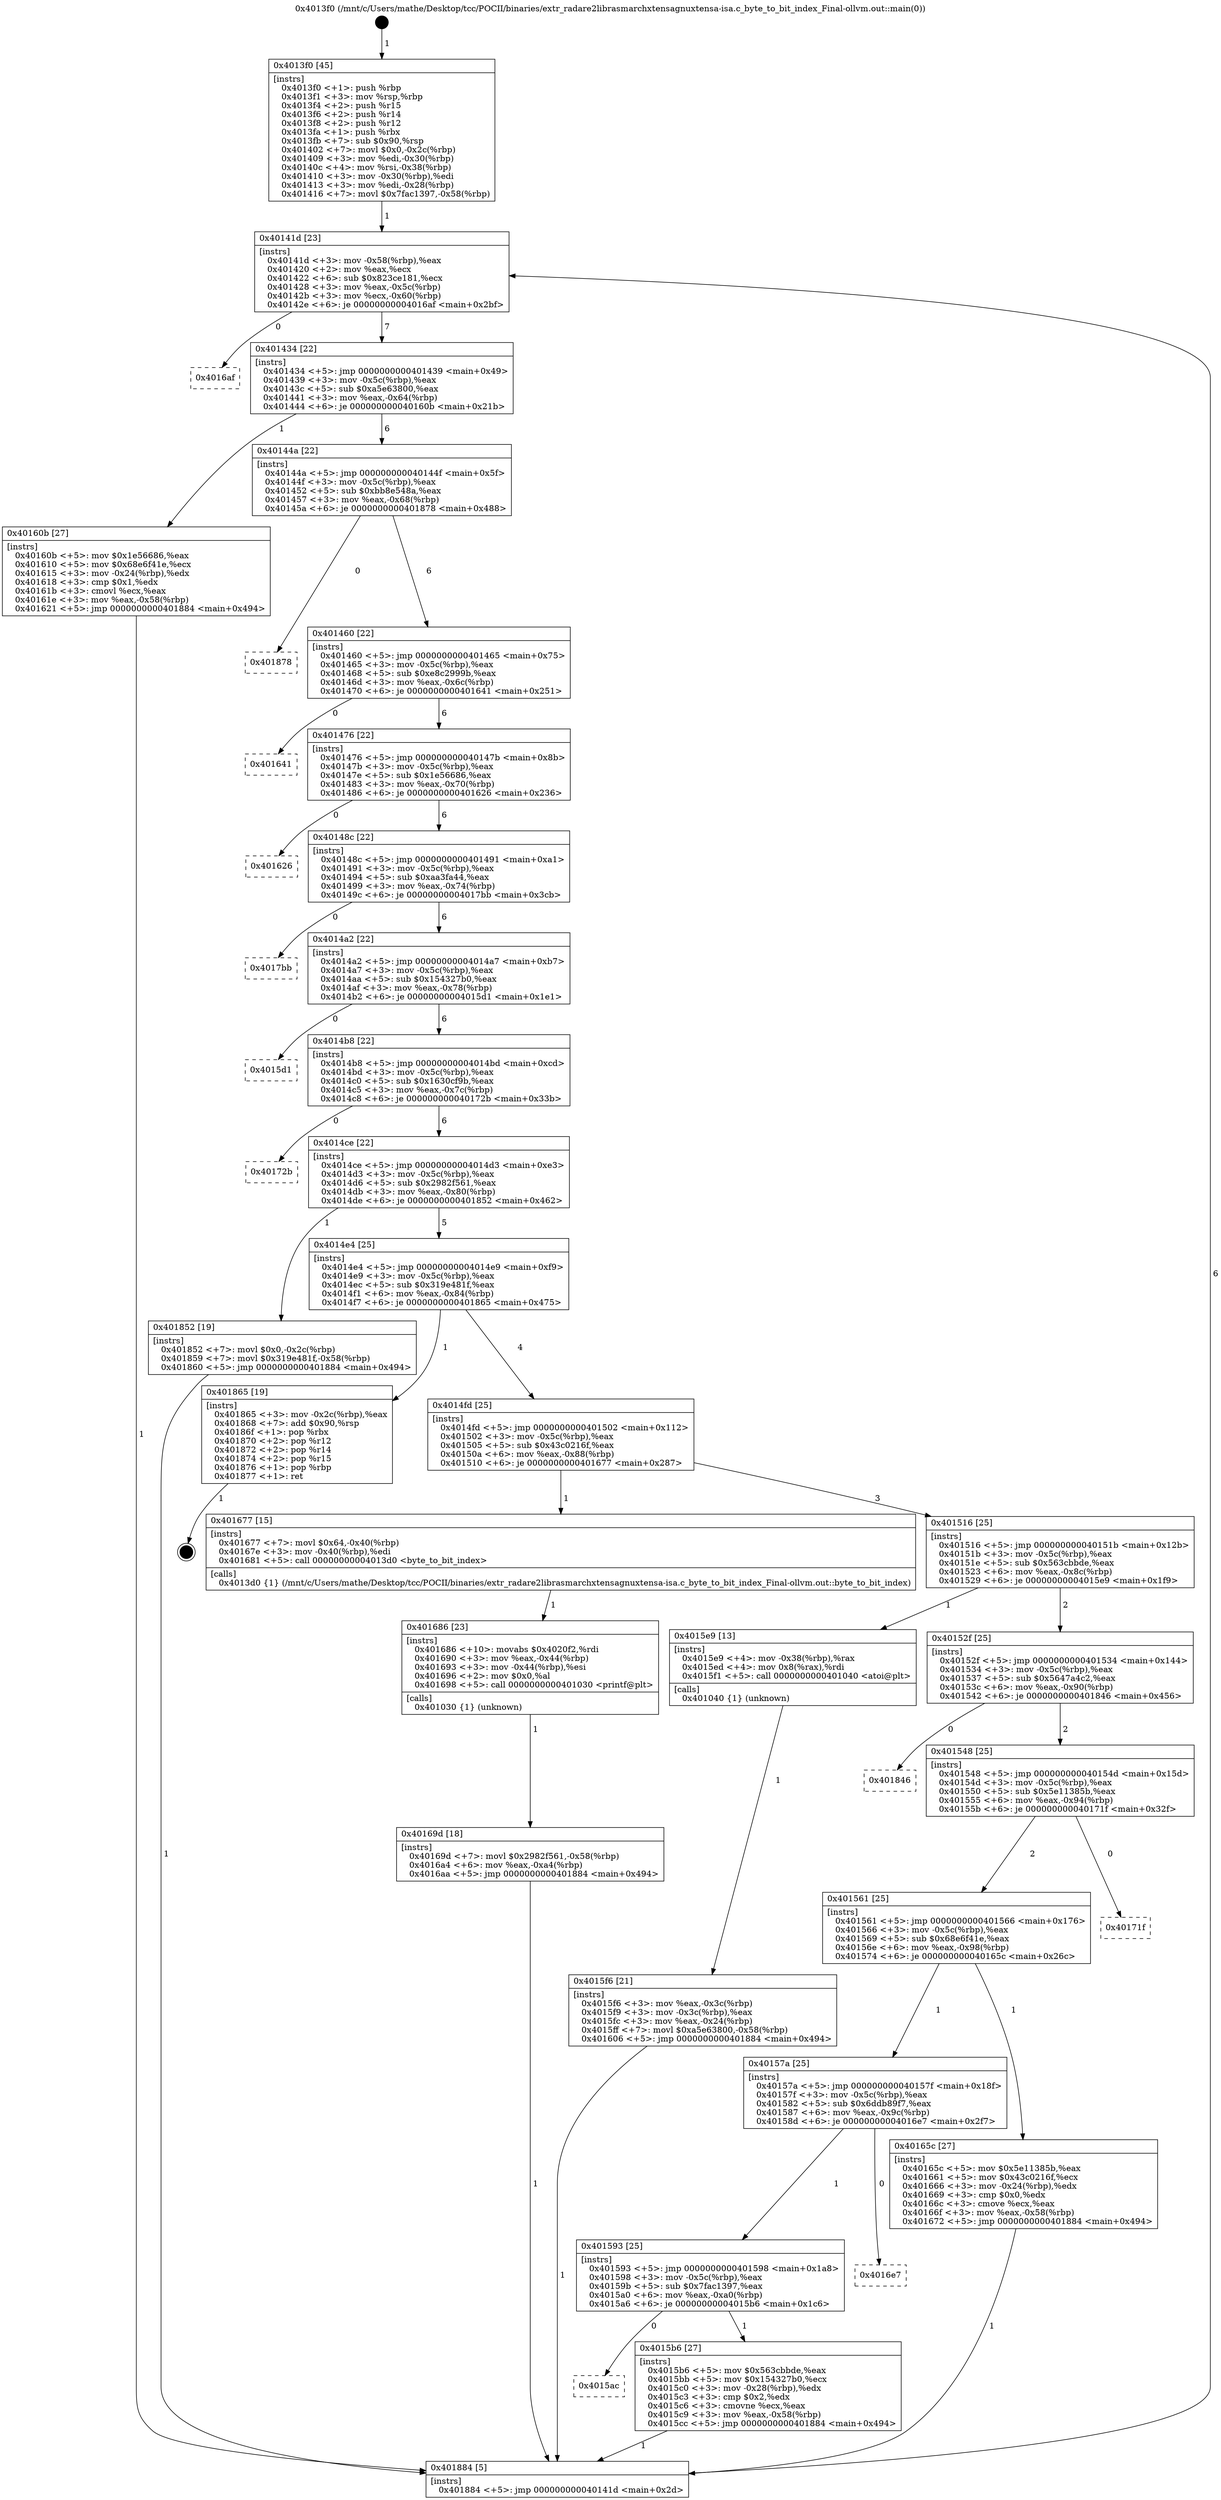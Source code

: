 digraph "0x4013f0" {
  label = "0x4013f0 (/mnt/c/Users/mathe/Desktop/tcc/POCII/binaries/extr_radare2librasmarchxtensagnuxtensa-isa.c_byte_to_bit_index_Final-ollvm.out::main(0))"
  labelloc = "t"
  node[shape=record]

  Entry [label="",width=0.3,height=0.3,shape=circle,fillcolor=black,style=filled]
  "0x40141d" [label="{
     0x40141d [23]\l
     | [instrs]\l
     &nbsp;&nbsp;0x40141d \<+3\>: mov -0x58(%rbp),%eax\l
     &nbsp;&nbsp;0x401420 \<+2\>: mov %eax,%ecx\l
     &nbsp;&nbsp;0x401422 \<+6\>: sub $0x823ce181,%ecx\l
     &nbsp;&nbsp;0x401428 \<+3\>: mov %eax,-0x5c(%rbp)\l
     &nbsp;&nbsp;0x40142b \<+3\>: mov %ecx,-0x60(%rbp)\l
     &nbsp;&nbsp;0x40142e \<+6\>: je 00000000004016af \<main+0x2bf\>\l
  }"]
  "0x4016af" [label="{
     0x4016af\l
  }", style=dashed]
  "0x401434" [label="{
     0x401434 [22]\l
     | [instrs]\l
     &nbsp;&nbsp;0x401434 \<+5\>: jmp 0000000000401439 \<main+0x49\>\l
     &nbsp;&nbsp;0x401439 \<+3\>: mov -0x5c(%rbp),%eax\l
     &nbsp;&nbsp;0x40143c \<+5\>: sub $0xa5e63800,%eax\l
     &nbsp;&nbsp;0x401441 \<+3\>: mov %eax,-0x64(%rbp)\l
     &nbsp;&nbsp;0x401444 \<+6\>: je 000000000040160b \<main+0x21b\>\l
  }"]
  Exit [label="",width=0.3,height=0.3,shape=circle,fillcolor=black,style=filled,peripheries=2]
  "0x40160b" [label="{
     0x40160b [27]\l
     | [instrs]\l
     &nbsp;&nbsp;0x40160b \<+5\>: mov $0x1e56686,%eax\l
     &nbsp;&nbsp;0x401610 \<+5\>: mov $0x68e6f41e,%ecx\l
     &nbsp;&nbsp;0x401615 \<+3\>: mov -0x24(%rbp),%edx\l
     &nbsp;&nbsp;0x401618 \<+3\>: cmp $0x1,%edx\l
     &nbsp;&nbsp;0x40161b \<+3\>: cmovl %ecx,%eax\l
     &nbsp;&nbsp;0x40161e \<+3\>: mov %eax,-0x58(%rbp)\l
     &nbsp;&nbsp;0x401621 \<+5\>: jmp 0000000000401884 \<main+0x494\>\l
  }"]
  "0x40144a" [label="{
     0x40144a [22]\l
     | [instrs]\l
     &nbsp;&nbsp;0x40144a \<+5\>: jmp 000000000040144f \<main+0x5f\>\l
     &nbsp;&nbsp;0x40144f \<+3\>: mov -0x5c(%rbp),%eax\l
     &nbsp;&nbsp;0x401452 \<+5\>: sub $0xbb8e548a,%eax\l
     &nbsp;&nbsp;0x401457 \<+3\>: mov %eax,-0x68(%rbp)\l
     &nbsp;&nbsp;0x40145a \<+6\>: je 0000000000401878 \<main+0x488\>\l
  }"]
  "0x40169d" [label="{
     0x40169d [18]\l
     | [instrs]\l
     &nbsp;&nbsp;0x40169d \<+7\>: movl $0x2982f561,-0x58(%rbp)\l
     &nbsp;&nbsp;0x4016a4 \<+6\>: mov %eax,-0xa4(%rbp)\l
     &nbsp;&nbsp;0x4016aa \<+5\>: jmp 0000000000401884 \<main+0x494\>\l
  }"]
  "0x401878" [label="{
     0x401878\l
  }", style=dashed]
  "0x401460" [label="{
     0x401460 [22]\l
     | [instrs]\l
     &nbsp;&nbsp;0x401460 \<+5\>: jmp 0000000000401465 \<main+0x75\>\l
     &nbsp;&nbsp;0x401465 \<+3\>: mov -0x5c(%rbp),%eax\l
     &nbsp;&nbsp;0x401468 \<+5\>: sub $0xe8c2999b,%eax\l
     &nbsp;&nbsp;0x40146d \<+3\>: mov %eax,-0x6c(%rbp)\l
     &nbsp;&nbsp;0x401470 \<+6\>: je 0000000000401641 \<main+0x251\>\l
  }"]
  "0x401686" [label="{
     0x401686 [23]\l
     | [instrs]\l
     &nbsp;&nbsp;0x401686 \<+10\>: movabs $0x4020f2,%rdi\l
     &nbsp;&nbsp;0x401690 \<+3\>: mov %eax,-0x44(%rbp)\l
     &nbsp;&nbsp;0x401693 \<+3\>: mov -0x44(%rbp),%esi\l
     &nbsp;&nbsp;0x401696 \<+2\>: mov $0x0,%al\l
     &nbsp;&nbsp;0x401698 \<+5\>: call 0000000000401030 \<printf@plt\>\l
     | [calls]\l
     &nbsp;&nbsp;0x401030 \{1\} (unknown)\l
  }"]
  "0x401641" [label="{
     0x401641\l
  }", style=dashed]
  "0x401476" [label="{
     0x401476 [22]\l
     | [instrs]\l
     &nbsp;&nbsp;0x401476 \<+5\>: jmp 000000000040147b \<main+0x8b\>\l
     &nbsp;&nbsp;0x40147b \<+3\>: mov -0x5c(%rbp),%eax\l
     &nbsp;&nbsp;0x40147e \<+5\>: sub $0x1e56686,%eax\l
     &nbsp;&nbsp;0x401483 \<+3\>: mov %eax,-0x70(%rbp)\l
     &nbsp;&nbsp;0x401486 \<+6\>: je 0000000000401626 \<main+0x236\>\l
  }"]
  "0x4015f6" [label="{
     0x4015f6 [21]\l
     | [instrs]\l
     &nbsp;&nbsp;0x4015f6 \<+3\>: mov %eax,-0x3c(%rbp)\l
     &nbsp;&nbsp;0x4015f9 \<+3\>: mov -0x3c(%rbp),%eax\l
     &nbsp;&nbsp;0x4015fc \<+3\>: mov %eax,-0x24(%rbp)\l
     &nbsp;&nbsp;0x4015ff \<+7\>: movl $0xa5e63800,-0x58(%rbp)\l
     &nbsp;&nbsp;0x401606 \<+5\>: jmp 0000000000401884 \<main+0x494\>\l
  }"]
  "0x401626" [label="{
     0x401626\l
  }", style=dashed]
  "0x40148c" [label="{
     0x40148c [22]\l
     | [instrs]\l
     &nbsp;&nbsp;0x40148c \<+5\>: jmp 0000000000401491 \<main+0xa1\>\l
     &nbsp;&nbsp;0x401491 \<+3\>: mov -0x5c(%rbp),%eax\l
     &nbsp;&nbsp;0x401494 \<+5\>: sub $0xaa3fa44,%eax\l
     &nbsp;&nbsp;0x401499 \<+3\>: mov %eax,-0x74(%rbp)\l
     &nbsp;&nbsp;0x40149c \<+6\>: je 00000000004017bb \<main+0x3cb\>\l
  }"]
  "0x4013f0" [label="{
     0x4013f0 [45]\l
     | [instrs]\l
     &nbsp;&nbsp;0x4013f0 \<+1\>: push %rbp\l
     &nbsp;&nbsp;0x4013f1 \<+3\>: mov %rsp,%rbp\l
     &nbsp;&nbsp;0x4013f4 \<+2\>: push %r15\l
     &nbsp;&nbsp;0x4013f6 \<+2\>: push %r14\l
     &nbsp;&nbsp;0x4013f8 \<+2\>: push %r12\l
     &nbsp;&nbsp;0x4013fa \<+1\>: push %rbx\l
     &nbsp;&nbsp;0x4013fb \<+7\>: sub $0x90,%rsp\l
     &nbsp;&nbsp;0x401402 \<+7\>: movl $0x0,-0x2c(%rbp)\l
     &nbsp;&nbsp;0x401409 \<+3\>: mov %edi,-0x30(%rbp)\l
     &nbsp;&nbsp;0x40140c \<+4\>: mov %rsi,-0x38(%rbp)\l
     &nbsp;&nbsp;0x401410 \<+3\>: mov -0x30(%rbp),%edi\l
     &nbsp;&nbsp;0x401413 \<+3\>: mov %edi,-0x28(%rbp)\l
     &nbsp;&nbsp;0x401416 \<+7\>: movl $0x7fac1397,-0x58(%rbp)\l
  }"]
  "0x4017bb" [label="{
     0x4017bb\l
  }", style=dashed]
  "0x4014a2" [label="{
     0x4014a2 [22]\l
     | [instrs]\l
     &nbsp;&nbsp;0x4014a2 \<+5\>: jmp 00000000004014a7 \<main+0xb7\>\l
     &nbsp;&nbsp;0x4014a7 \<+3\>: mov -0x5c(%rbp),%eax\l
     &nbsp;&nbsp;0x4014aa \<+5\>: sub $0x154327b0,%eax\l
     &nbsp;&nbsp;0x4014af \<+3\>: mov %eax,-0x78(%rbp)\l
     &nbsp;&nbsp;0x4014b2 \<+6\>: je 00000000004015d1 \<main+0x1e1\>\l
  }"]
  "0x401884" [label="{
     0x401884 [5]\l
     | [instrs]\l
     &nbsp;&nbsp;0x401884 \<+5\>: jmp 000000000040141d \<main+0x2d\>\l
  }"]
  "0x4015d1" [label="{
     0x4015d1\l
  }", style=dashed]
  "0x4014b8" [label="{
     0x4014b8 [22]\l
     | [instrs]\l
     &nbsp;&nbsp;0x4014b8 \<+5\>: jmp 00000000004014bd \<main+0xcd\>\l
     &nbsp;&nbsp;0x4014bd \<+3\>: mov -0x5c(%rbp),%eax\l
     &nbsp;&nbsp;0x4014c0 \<+5\>: sub $0x1630cf9b,%eax\l
     &nbsp;&nbsp;0x4014c5 \<+3\>: mov %eax,-0x7c(%rbp)\l
     &nbsp;&nbsp;0x4014c8 \<+6\>: je 000000000040172b \<main+0x33b\>\l
  }"]
  "0x4015ac" [label="{
     0x4015ac\l
  }", style=dashed]
  "0x40172b" [label="{
     0x40172b\l
  }", style=dashed]
  "0x4014ce" [label="{
     0x4014ce [22]\l
     | [instrs]\l
     &nbsp;&nbsp;0x4014ce \<+5\>: jmp 00000000004014d3 \<main+0xe3\>\l
     &nbsp;&nbsp;0x4014d3 \<+3\>: mov -0x5c(%rbp),%eax\l
     &nbsp;&nbsp;0x4014d6 \<+5\>: sub $0x2982f561,%eax\l
     &nbsp;&nbsp;0x4014db \<+3\>: mov %eax,-0x80(%rbp)\l
     &nbsp;&nbsp;0x4014de \<+6\>: je 0000000000401852 \<main+0x462\>\l
  }"]
  "0x4015b6" [label="{
     0x4015b6 [27]\l
     | [instrs]\l
     &nbsp;&nbsp;0x4015b6 \<+5\>: mov $0x563cbbde,%eax\l
     &nbsp;&nbsp;0x4015bb \<+5\>: mov $0x154327b0,%ecx\l
     &nbsp;&nbsp;0x4015c0 \<+3\>: mov -0x28(%rbp),%edx\l
     &nbsp;&nbsp;0x4015c3 \<+3\>: cmp $0x2,%edx\l
     &nbsp;&nbsp;0x4015c6 \<+3\>: cmovne %ecx,%eax\l
     &nbsp;&nbsp;0x4015c9 \<+3\>: mov %eax,-0x58(%rbp)\l
     &nbsp;&nbsp;0x4015cc \<+5\>: jmp 0000000000401884 \<main+0x494\>\l
  }"]
  "0x401852" [label="{
     0x401852 [19]\l
     | [instrs]\l
     &nbsp;&nbsp;0x401852 \<+7\>: movl $0x0,-0x2c(%rbp)\l
     &nbsp;&nbsp;0x401859 \<+7\>: movl $0x319e481f,-0x58(%rbp)\l
     &nbsp;&nbsp;0x401860 \<+5\>: jmp 0000000000401884 \<main+0x494\>\l
  }"]
  "0x4014e4" [label="{
     0x4014e4 [25]\l
     | [instrs]\l
     &nbsp;&nbsp;0x4014e4 \<+5\>: jmp 00000000004014e9 \<main+0xf9\>\l
     &nbsp;&nbsp;0x4014e9 \<+3\>: mov -0x5c(%rbp),%eax\l
     &nbsp;&nbsp;0x4014ec \<+5\>: sub $0x319e481f,%eax\l
     &nbsp;&nbsp;0x4014f1 \<+6\>: mov %eax,-0x84(%rbp)\l
     &nbsp;&nbsp;0x4014f7 \<+6\>: je 0000000000401865 \<main+0x475\>\l
  }"]
  "0x401593" [label="{
     0x401593 [25]\l
     | [instrs]\l
     &nbsp;&nbsp;0x401593 \<+5\>: jmp 0000000000401598 \<main+0x1a8\>\l
     &nbsp;&nbsp;0x401598 \<+3\>: mov -0x5c(%rbp),%eax\l
     &nbsp;&nbsp;0x40159b \<+5\>: sub $0x7fac1397,%eax\l
     &nbsp;&nbsp;0x4015a0 \<+6\>: mov %eax,-0xa0(%rbp)\l
     &nbsp;&nbsp;0x4015a6 \<+6\>: je 00000000004015b6 \<main+0x1c6\>\l
  }"]
  "0x401865" [label="{
     0x401865 [19]\l
     | [instrs]\l
     &nbsp;&nbsp;0x401865 \<+3\>: mov -0x2c(%rbp),%eax\l
     &nbsp;&nbsp;0x401868 \<+7\>: add $0x90,%rsp\l
     &nbsp;&nbsp;0x40186f \<+1\>: pop %rbx\l
     &nbsp;&nbsp;0x401870 \<+2\>: pop %r12\l
     &nbsp;&nbsp;0x401872 \<+2\>: pop %r14\l
     &nbsp;&nbsp;0x401874 \<+2\>: pop %r15\l
     &nbsp;&nbsp;0x401876 \<+1\>: pop %rbp\l
     &nbsp;&nbsp;0x401877 \<+1\>: ret\l
  }"]
  "0x4014fd" [label="{
     0x4014fd [25]\l
     | [instrs]\l
     &nbsp;&nbsp;0x4014fd \<+5\>: jmp 0000000000401502 \<main+0x112\>\l
     &nbsp;&nbsp;0x401502 \<+3\>: mov -0x5c(%rbp),%eax\l
     &nbsp;&nbsp;0x401505 \<+5\>: sub $0x43c0216f,%eax\l
     &nbsp;&nbsp;0x40150a \<+6\>: mov %eax,-0x88(%rbp)\l
     &nbsp;&nbsp;0x401510 \<+6\>: je 0000000000401677 \<main+0x287\>\l
  }"]
  "0x4016e7" [label="{
     0x4016e7\l
  }", style=dashed]
  "0x401677" [label="{
     0x401677 [15]\l
     | [instrs]\l
     &nbsp;&nbsp;0x401677 \<+7\>: movl $0x64,-0x40(%rbp)\l
     &nbsp;&nbsp;0x40167e \<+3\>: mov -0x40(%rbp),%edi\l
     &nbsp;&nbsp;0x401681 \<+5\>: call 00000000004013d0 \<byte_to_bit_index\>\l
     | [calls]\l
     &nbsp;&nbsp;0x4013d0 \{1\} (/mnt/c/Users/mathe/Desktop/tcc/POCII/binaries/extr_radare2librasmarchxtensagnuxtensa-isa.c_byte_to_bit_index_Final-ollvm.out::byte_to_bit_index)\l
  }"]
  "0x401516" [label="{
     0x401516 [25]\l
     | [instrs]\l
     &nbsp;&nbsp;0x401516 \<+5\>: jmp 000000000040151b \<main+0x12b\>\l
     &nbsp;&nbsp;0x40151b \<+3\>: mov -0x5c(%rbp),%eax\l
     &nbsp;&nbsp;0x40151e \<+5\>: sub $0x563cbbde,%eax\l
     &nbsp;&nbsp;0x401523 \<+6\>: mov %eax,-0x8c(%rbp)\l
     &nbsp;&nbsp;0x401529 \<+6\>: je 00000000004015e9 \<main+0x1f9\>\l
  }"]
  "0x40157a" [label="{
     0x40157a [25]\l
     | [instrs]\l
     &nbsp;&nbsp;0x40157a \<+5\>: jmp 000000000040157f \<main+0x18f\>\l
     &nbsp;&nbsp;0x40157f \<+3\>: mov -0x5c(%rbp),%eax\l
     &nbsp;&nbsp;0x401582 \<+5\>: sub $0x6ddb89f7,%eax\l
     &nbsp;&nbsp;0x401587 \<+6\>: mov %eax,-0x9c(%rbp)\l
     &nbsp;&nbsp;0x40158d \<+6\>: je 00000000004016e7 \<main+0x2f7\>\l
  }"]
  "0x4015e9" [label="{
     0x4015e9 [13]\l
     | [instrs]\l
     &nbsp;&nbsp;0x4015e9 \<+4\>: mov -0x38(%rbp),%rax\l
     &nbsp;&nbsp;0x4015ed \<+4\>: mov 0x8(%rax),%rdi\l
     &nbsp;&nbsp;0x4015f1 \<+5\>: call 0000000000401040 \<atoi@plt\>\l
     | [calls]\l
     &nbsp;&nbsp;0x401040 \{1\} (unknown)\l
  }"]
  "0x40152f" [label="{
     0x40152f [25]\l
     | [instrs]\l
     &nbsp;&nbsp;0x40152f \<+5\>: jmp 0000000000401534 \<main+0x144\>\l
     &nbsp;&nbsp;0x401534 \<+3\>: mov -0x5c(%rbp),%eax\l
     &nbsp;&nbsp;0x401537 \<+5\>: sub $0x5647a4c2,%eax\l
     &nbsp;&nbsp;0x40153c \<+6\>: mov %eax,-0x90(%rbp)\l
     &nbsp;&nbsp;0x401542 \<+6\>: je 0000000000401846 \<main+0x456\>\l
  }"]
  "0x40165c" [label="{
     0x40165c [27]\l
     | [instrs]\l
     &nbsp;&nbsp;0x40165c \<+5\>: mov $0x5e11385b,%eax\l
     &nbsp;&nbsp;0x401661 \<+5\>: mov $0x43c0216f,%ecx\l
     &nbsp;&nbsp;0x401666 \<+3\>: mov -0x24(%rbp),%edx\l
     &nbsp;&nbsp;0x401669 \<+3\>: cmp $0x0,%edx\l
     &nbsp;&nbsp;0x40166c \<+3\>: cmove %ecx,%eax\l
     &nbsp;&nbsp;0x40166f \<+3\>: mov %eax,-0x58(%rbp)\l
     &nbsp;&nbsp;0x401672 \<+5\>: jmp 0000000000401884 \<main+0x494\>\l
  }"]
  "0x401846" [label="{
     0x401846\l
  }", style=dashed]
  "0x401548" [label="{
     0x401548 [25]\l
     | [instrs]\l
     &nbsp;&nbsp;0x401548 \<+5\>: jmp 000000000040154d \<main+0x15d\>\l
     &nbsp;&nbsp;0x40154d \<+3\>: mov -0x5c(%rbp),%eax\l
     &nbsp;&nbsp;0x401550 \<+5\>: sub $0x5e11385b,%eax\l
     &nbsp;&nbsp;0x401555 \<+6\>: mov %eax,-0x94(%rbp)\l
     &nbsp;&nbsp;0x40155b \<+6\>: je 000000000040171f \<main+0x32f\>\l
  }"]
  "0x401561" [label="{
     0x401561 [25]\l
     | [instrs]\l
     &nbsp;&nbsp;0x401561 \<+5\>: jmp 0000000000401566 \<main+0x176\>\l
     &nbsp;&nbsp;0x401566 \<+3\>: mov -0x5c(%rbp),%eax\l
     &nbsp;&nbsp;0x401569 \<+5\>: sub $0x68e6f41e,%eax\l
     &nbsp;&nbsp;0x40156e \<+6\>: mov %eax,-0x98(%rbp)\l
     &nbsp;&nbsp;0x401574 \<+6\>: je 000000000040165c \<main+0x26c\>\l
  }"]
  "0x40171f" [label="{
     0x40171f\l
  }", style=dashed]
  Entry -> "0x4013f0" [label=" 1"]
  "0x40141d" -> "0x4016af" [label=" 0"]
  "0x40141d" -> "0x401434" [label=" 7"]
  "0x401865" -> Exit [label=" 1"]
  "0x401434" -> "0x40160b" [label=" 1"]
  "0x401434" -> "0x40144a" [label=" 6"]
  "0x401852" -> "0x401884" [label=" 1"]
  "0x40144a" -> "0x401878" [label=" 0"]
  "0x40144a" -> "0x401460" [label=" 6"]
  "0x40169d" -> "0x401884" [label=" 1"]
  "0x401460" -> "0x401641" [label=" 0"]
  "0x401460" -> "0x401476" [label=" 6"]
  "0x401686" -> "0x40169d" [label=" 1"]
  "0x401476" -> "0x401626" [label=" 0"]
  "0x401476" -> "0x40148c" [label=" 6"]
  "0x401677" -> "0x401686" [label=" 1"]
  "0x40148c" -> "0x4017bb" [label=" 0"]
  "0x40148c" -> "0x4014a2" [label=" 6"]
  "0x40165c" -> "0x401884" [label=" 1"]
  "0x4014a2" -> "0x4015d1" [label=" 0"]
  "0x4014a2" -> "0x4014b8" [label=" 6"]
  "0x40160b" -> "0x401884" [label=" 1"]
  "0x4014b8" -> "0x40172b" [label=" 0"]
  "0x4014b8" -> "0x4014ce" [label=" 6"]
  "0x4015f6" -> "0x401884" [label=" 1"]
  "0x4014ce" -> "0x401852" [label=" 1"]
  "0x4014ce" -> "0x4014e4" [label=" 5"]
  "0x4015e9" -> "0x4015f6" [label=" 1"]
  "0x4014e4" -> "0x401865" [label=" 1"]
  "0x4014e4" -> "0x4014fd" [label=" 4"]
  "0x4013f0" -> "0x40141d" [label=" 1"]
  "0x4014fd" -> "0x401677" [label=" 1"]
  "0x4014fd" -> "0x401516" [label=" 3"]
  "0x4015b6" -> "0x401884" [label=" 1"]
  "0x401516" -> "0x4015e9" [label=" 1"]
  "0x401516" -> "0x40152f" [label=" 2"]
  "0x401593" -> "0x4015b6" [label=" 1"]
  "0x40152f" -> "0x401846" [label=" 0"]
  "0x40152f" -> "0x401548" [label=" 2"]
  "0x401884" -> "0x40141d" [label=" 6"]
  "0x401548" -> "0x40171f" [label=" 0"]
  "0x401548" -> "0x401561" [label=" 2"]
  "0x40157a" -> "0x401593" [label=" 1"]
  "0x401561" -> "0x40165c" [label=" 1"]
  "0x401561" -> "0x40157a" [label=" 1"]
  "0x401593" -> "0x4015ac" [label=" 0"]
  "0x40157a" -> "0x4016e7" [label=" 0"]
}
